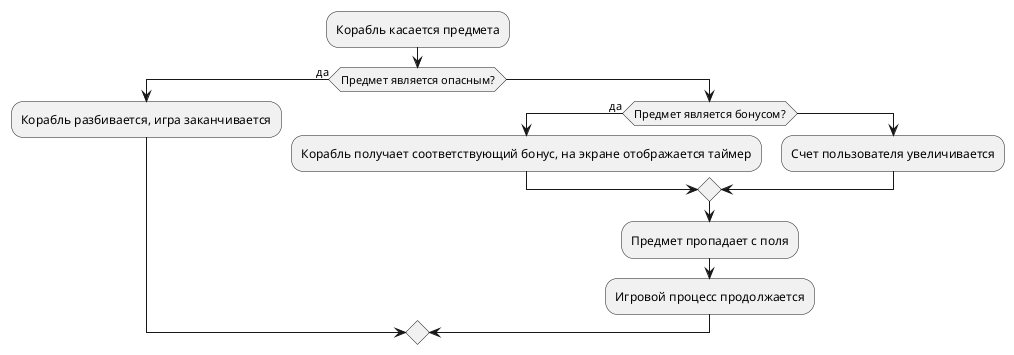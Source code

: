 @startuml
:Корабль касается предмета;
if (Предмет является опасным?) is (да) then
  :Корабль разбивается, игра заканчивается;
else
  if (Предмет является бонусом?) is (да) then
    :Корабль получает соответствующий бонус, на экране отображается таймер;
  else
    :Счет пользователя увеличивается;
  endif
  :Предмет пропадает с поля;
  :Игровой процесс продолжается;
endif
@enduml
